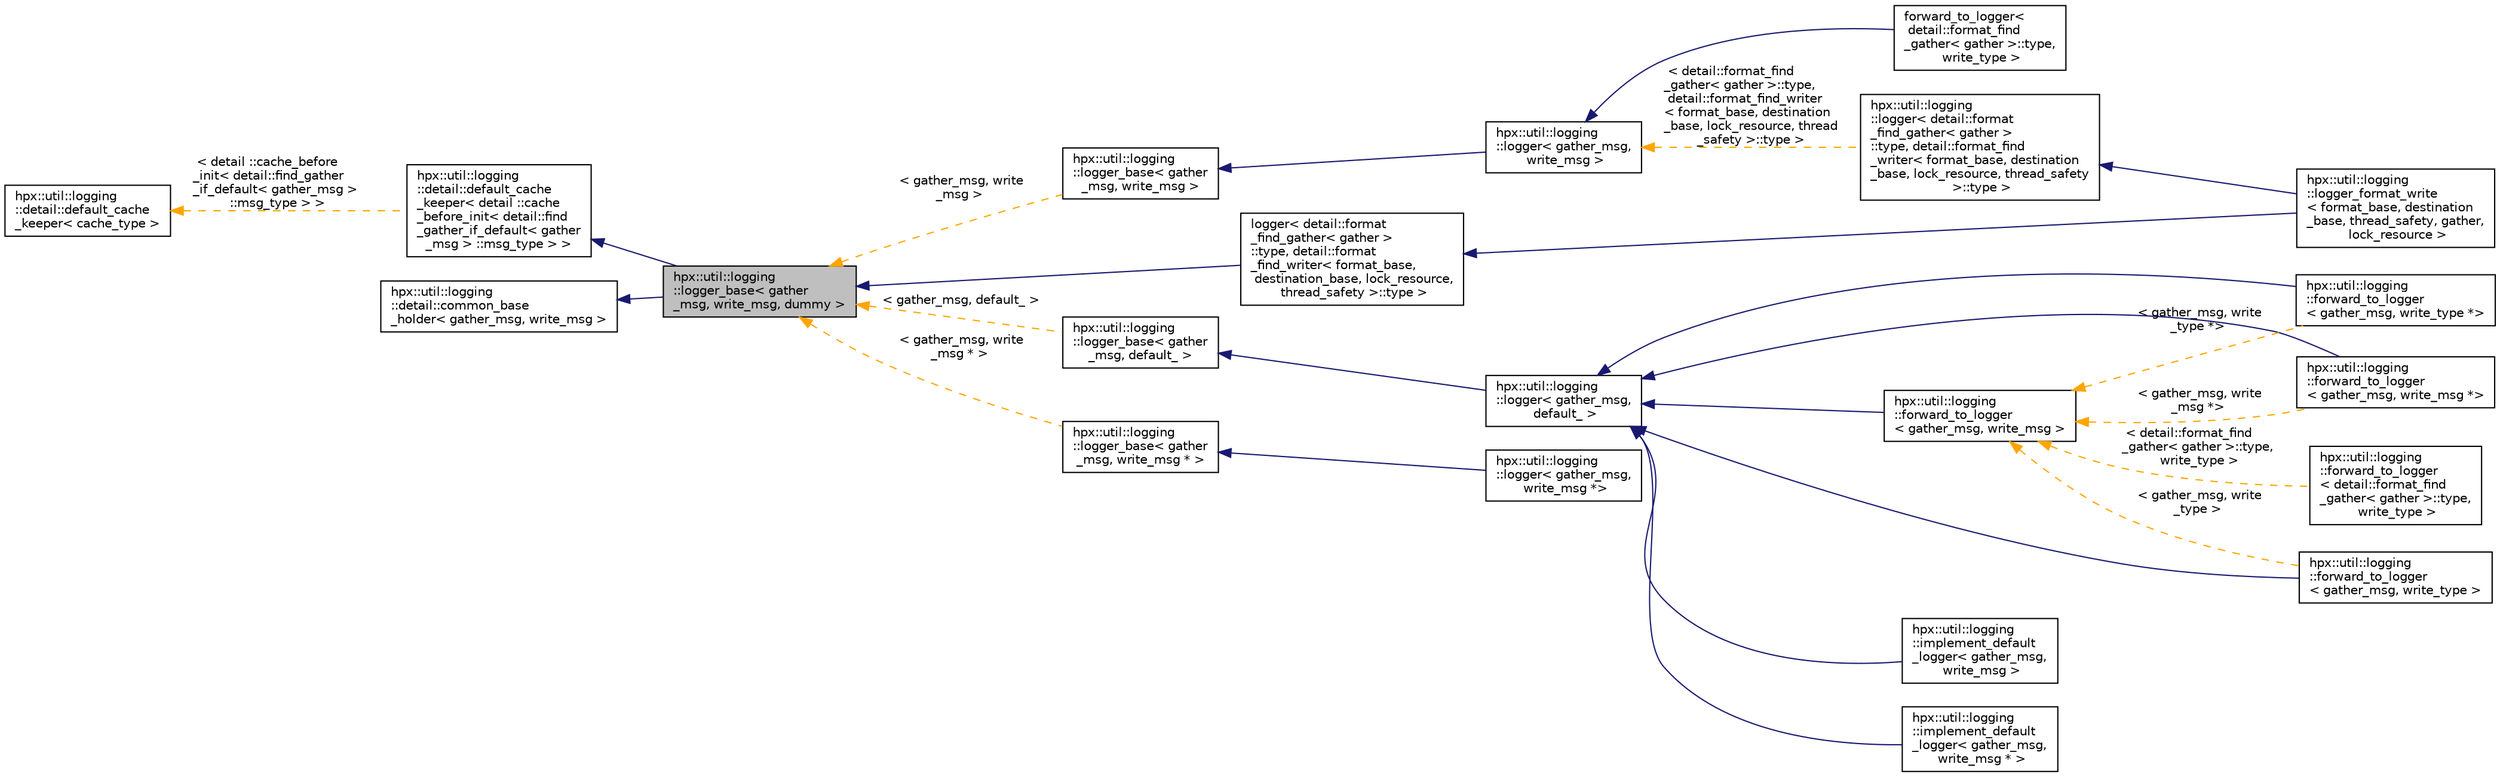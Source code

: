 digraph "hpx::util::logging::logger_base&lt; gather_msg, write_msg, dummy &gt;"
{
  edge [fontname="Helvetica",fontsize="10",labelfontname="Helvetica",labelfontsize="10"];
  node [fontname="Helvetica",fontsize="10",shape=record];
  rankdir="LR";
  Node0 [label="hpx::util::logging\l::logger_base\< gather\l_msg, write_msg, dummy \>",height=0.2,width=0.4,color="black", fillcolor="grey75", style="filled", fontcolor="black"];
  Node1 -> Node0 [dir="back",color="midnightblue",fontsize="10",style="solid",fontname="Helvetica"];
  Node1 [label="hpx::util::logging\l::detail::default_cache\l_keeper\< detail ::cache\l_before_init\< detail::find\l_gather_if_default\< gather\l_msg \> ::msg_type \> \>",height=0.2,width=0.4,color="black", fillcolor="white", style="filled",URL="$d6/d40/structhpx_1_1util_1_1logging_1_1detail_1_1default__cache__keeper.html"];
  Node2 -> Node1 [dir="back",color="orange",fontsize="10",style="dashed",label=" \< detail ::cache_before\l_init\< detail::find_gather\l_if_default\< gather_msg \>\l ::msg_type \> \>" ,fontname="Helvetica"];
  Node2 [label="hpx::util::logging\l::detail::default_cache\l_keeper\< cache_type \>",height=0.2,width=0.4,color="black", fillcolor="white", style="filled",URL="$d6/d40/structhpx_1_1util_1_1logging_1_1detail_1_1default__cache__keeper.html",tooltip="default implementation of keeping cache "];
  Node3 -> Node0 [dir="back",color="midnightblue",fontsize="10",style="solid",fontname="Helvetica"];
  Node3 [label="hpx::util::logging\l::detail::common_base\l_holder\< gather_msg, write_msg \>",height=0.2,width=0.4,color="black", fillcolor="white", style="filled",URL="$d2/d5a/structhpx_1_1util_1_1logging_1_1detail_1_1common__base__holder.html"];
  Node0 -> Node4 [dir="back",color="midnightblue",fontsize="10",style="solid",fontname="Helvetica"];
  Node4 [label="logger\< detail::format\l_find_gather\< gather \>\l::type, detail::format\l_find_writer\< format_base,\l destination_base, lock_resource,\l thread_safety \>::type \>",height=0.2,width=0.4,color="black", fillcolor="white", style="filled",URL="$d3/d3e/structhpx_1_1util_1_1logging_1_1logger.html"];
  Node4 -> Node5 [dir="back",color="midnightblue",fontsize="10",style="solid",fontname="Helvetica"];
  Node5 [label="hpx::util::logging\l::logger_format_write\l\< format_base, destination\l_base, thread_safety, gather,\l lock_resource \>",height=0.2,width=0.4,color="black", fillcolor="white", style="filled",URL="$db/d69/structhpx_1_1util_1_1logging_1_1logger__format__write.html",tooltip="Makes it easier to use a logger with format_write class. "];
  Node0 -> Node6 [dir="back",color="orange",fontsize="10",style="dashed",label=" \< gather_msg, write\l_msg \>" ,fontname="Helvetica"];
  Node6 [label="hpx::util::logging\l::logger_base\< gather\l_msg, write_msg \>",height=0.2,width=0.4,color="black", fillcolor="white", style="filled",URL="$da/d10/structhpx_1_1util_1_1logging_1_1logger__base.html"];
  Node6 -> Node7 [dir="back",color="midnightblue",fontsize="10",style="solid",fontname="Helvetica"];
  Node7 [label="hpx::util::logging\l::logger\< gather_msg,\l write_msg \>",height=0.2,width=0.4,color="black", fillcolor="white", style="filled",URL="$d3/d3e/structhpx_1_1util_1_1logging_1_1logger.html",tooltip="The logger class. Every log from your application is an instance of this (see workflow) ..."];
  Node7 -> Node8 [dir="back",color="midnightblue",fontsize="10",style="solid",fontname="Helvetica"];
  Node8 [label="forward_to_logger\<\l detail::format_find\l_gather\< gather \>::type,\l write_type \>",height=0.2,width=0.4,color="black", fillcolor="white", style="filled",URL="$d5/d80/structhpx_1_1util_1_1logging_1_1forward__to__logger.html"];
  Node7 -> Node9 [dir="back",color="orange",fontsize="10",style="dashed",label=" \< detail::format_find\l_gather\< gather \>::type,\l detail::format_find_writer\l\< format_base, destination\l_base, lock_resource, thread\l_safety \>::type \>" ,fontname="Helvetica"];
  Node9 [label="hpx::util::logging\l::logger\< detail::format\l_find_gather\< gather \>\l::type, detail::format_find\l_writer\< format_base, destination\l_base, lock_resource, thread_safety\l \>::type \>",height=0.2,width=0.4,color="black", fillcolor="white", style="filled",URL="$d3/d3e/structhpx_1_1util_1_1logging_1_1logger.html"];
  Node9 -> Node5 [dir="back",color="midnightblue",fontsize="10",style="solid",fontname="Helvetica"];
  Node0 -> Node10 [dir="back",color="orange",fontsize="10",style="dashed",label=" \< gather_msg, default_ \>" ,fontname="Helvetica"];
  Node10 [label="hpx::util::logging\l::logger_base\< gather\l_msg, default_ \>",height=0.2,width=0.4,color="black", fillcolor="white", style="filled",URL="$da/d10/structhpx_1_1util_1_1logging_1_1logger__base.html"];
  Node10 -> Node11 [dir="back",color="midnightblue",fontsize="10",style="solid",fontname="Helvetica"];
  Node11 [label="hpx::util::logging\l::logger\< gather_msg,\l default_ \>",height=0.2,width=0.4,color="black", fillcolor="white", style="filled",URL="$dd/d21/structhpx_1_1util_1_1logging_1_1logger_3_01gather__msg_00_01default___01_4.html"];
  Node11 -> Node12 [dir="back",color="midnightblue",fontsize="10",style="solid",fontname="Helvetica"];
  Node12 [label="hpx::util::logging\l::forward_to_logger\l\< gather_msg, write_msg *\>",height=0.2,width=0.4,color="black", fillcolor="white", style="filled",URL="$d5/d80/structhpx_1_1util_1_1logging_1_1forward__to__logger.html"];
  Node11 -> Node13 [dir="back",color="midnightblue",fontsize="10",style="solid",fontname="Helvetica"];
  Node13 [label="hpx::util::logging\l::forward_to_logger\l\< gather_msg, write_type *\>",height=0.2,width=0.4,color="black", fillcolor="white", style="filled",URL="$d5/d80/structhpx_1_1util_1_1logging_1_1forward__to__logger.html"];
  Node11 -> Node14 [dir="back",color="midnightblue",fontsize="10",style="solid",fontname="Helvetica"];
  Node14 [label="hpx::util::logging\l::forward_to_logger\l\< gather_msg, write_type \>",height=0.2,width=0.4,color="black", fillcolor="white", style="filled",URL="$d5/d80/structhpx_1_1util_1_1logging_1_1forward__to__logger.html"];
  Node11 -> Node15 [dir="back",color="midnightblue",fontsize="10",style="solid",fontname="Helvetica"];
  Node15 [label="hpx::util::logging\l::forward_to_logger\l\< gather_msg, write_msg \>",height=0.2,width=0.4,color="black", fillcolor="white", style="filled",URL="$d5/d80/structhpx_1_1util_1_1logging_1_1forward__to__logger.html",tooltip="Forwards everything to a different logger. "];
  Node15 -> Node14 [dir="back",color="orange",fontsize="10",style="dashed",label=" \< gather_msg, write\l_type \>" ,fontname="Helvetica"];
  Node15 -> Node13 [dir="back",color="orange",fontsize="10",style="dashed",label=" \< gather_msg, write\l_type *\>" ,fontname="Helvetica"];
  Node15 -> Node16 [dir="back",color="orange",fontsize="10",style="dashed",label=" \< detail::format_find\l_gather\< gather \>::type,\l write_type \>" ,fontname="Helvetica"];
  Node16 [label="hpx::util::logging\l::forward_to_logger\l\< detail::format_find\l_gather\< gather \>::type,\l write_type \>",height=0.2,width=0.4,color="black", fillcolor="white", style="filled",URL="$d5/d80/structhpx_1_1util_1_1logging_1_1forward__to__logger.html"];
  Node15 -> Node12 [dir="back",color="orange",fontsize="10",style="dashed",label=" \< gather_msg, write\l_msg *\>" ,fontname="Helvetica"];
  Node11 -> Node17 [dir="back",color="midnightblue",fontsize="10",style="solid",fontname="Helvetica"];
  Node17 [label="hpx::util::logging\l::implement_default\l_logger\< gather_msg,\l write_msg \>",height=0.2,width=0.4,color="black", fillcolor="white", style="filled",URL="$de/d5d/structhpx_1_1util_1_1logging_1_1implement__default__logger.html"];
  Node11 -> Node18 [dir="back",color="midnightblue",fontsize="10",style="solid",fontname="Helvetica"];
  Node18 [label="hpx::util::logging\l::implement_default\l_logger\< gather_msg,\l write_msg * \>",height=0.2,width=0.4,color="black", fillcolor="white", style="filled",URL="$d5/d38/structhpx_1_1util_1_1logging_1_1implement__default__logger_3_01gather__msg_00_01write__msg_01_5_01_4.html"];
  Node0 -> Node19 [dir="back",color="orange",fontsize="10",style="dashed",label=" \< gather_msg, write\l_msg * \>" ,fontname="Helvetica"];
  Node19 [label="hpx::util::logging\l::logger_base\< gather\l_msg, write_msg * \>",height=0.2,width=0.4,color="black", fillcolor="white", style="filled",URL="$da/d10/structhpx_1_1util_1_1logging_1_1logger__base.html"];
  Node19 -> Node20 [dir="back",color="midnightblue",fontsize="10",style="solid",fontname="Helvetica"];
  Node20 [label="hpx::util::logging\l::logger\< gather_msg,\l write_msg *\>",height=0.2,width=0.4,color="black", fillcolor="white", style="filled",URL="$d7/d7d/structhpx_1_1util_1_1logging_1_1logger_3_01gather__msg_00_01write__msg_01_5_4.html"];
}
